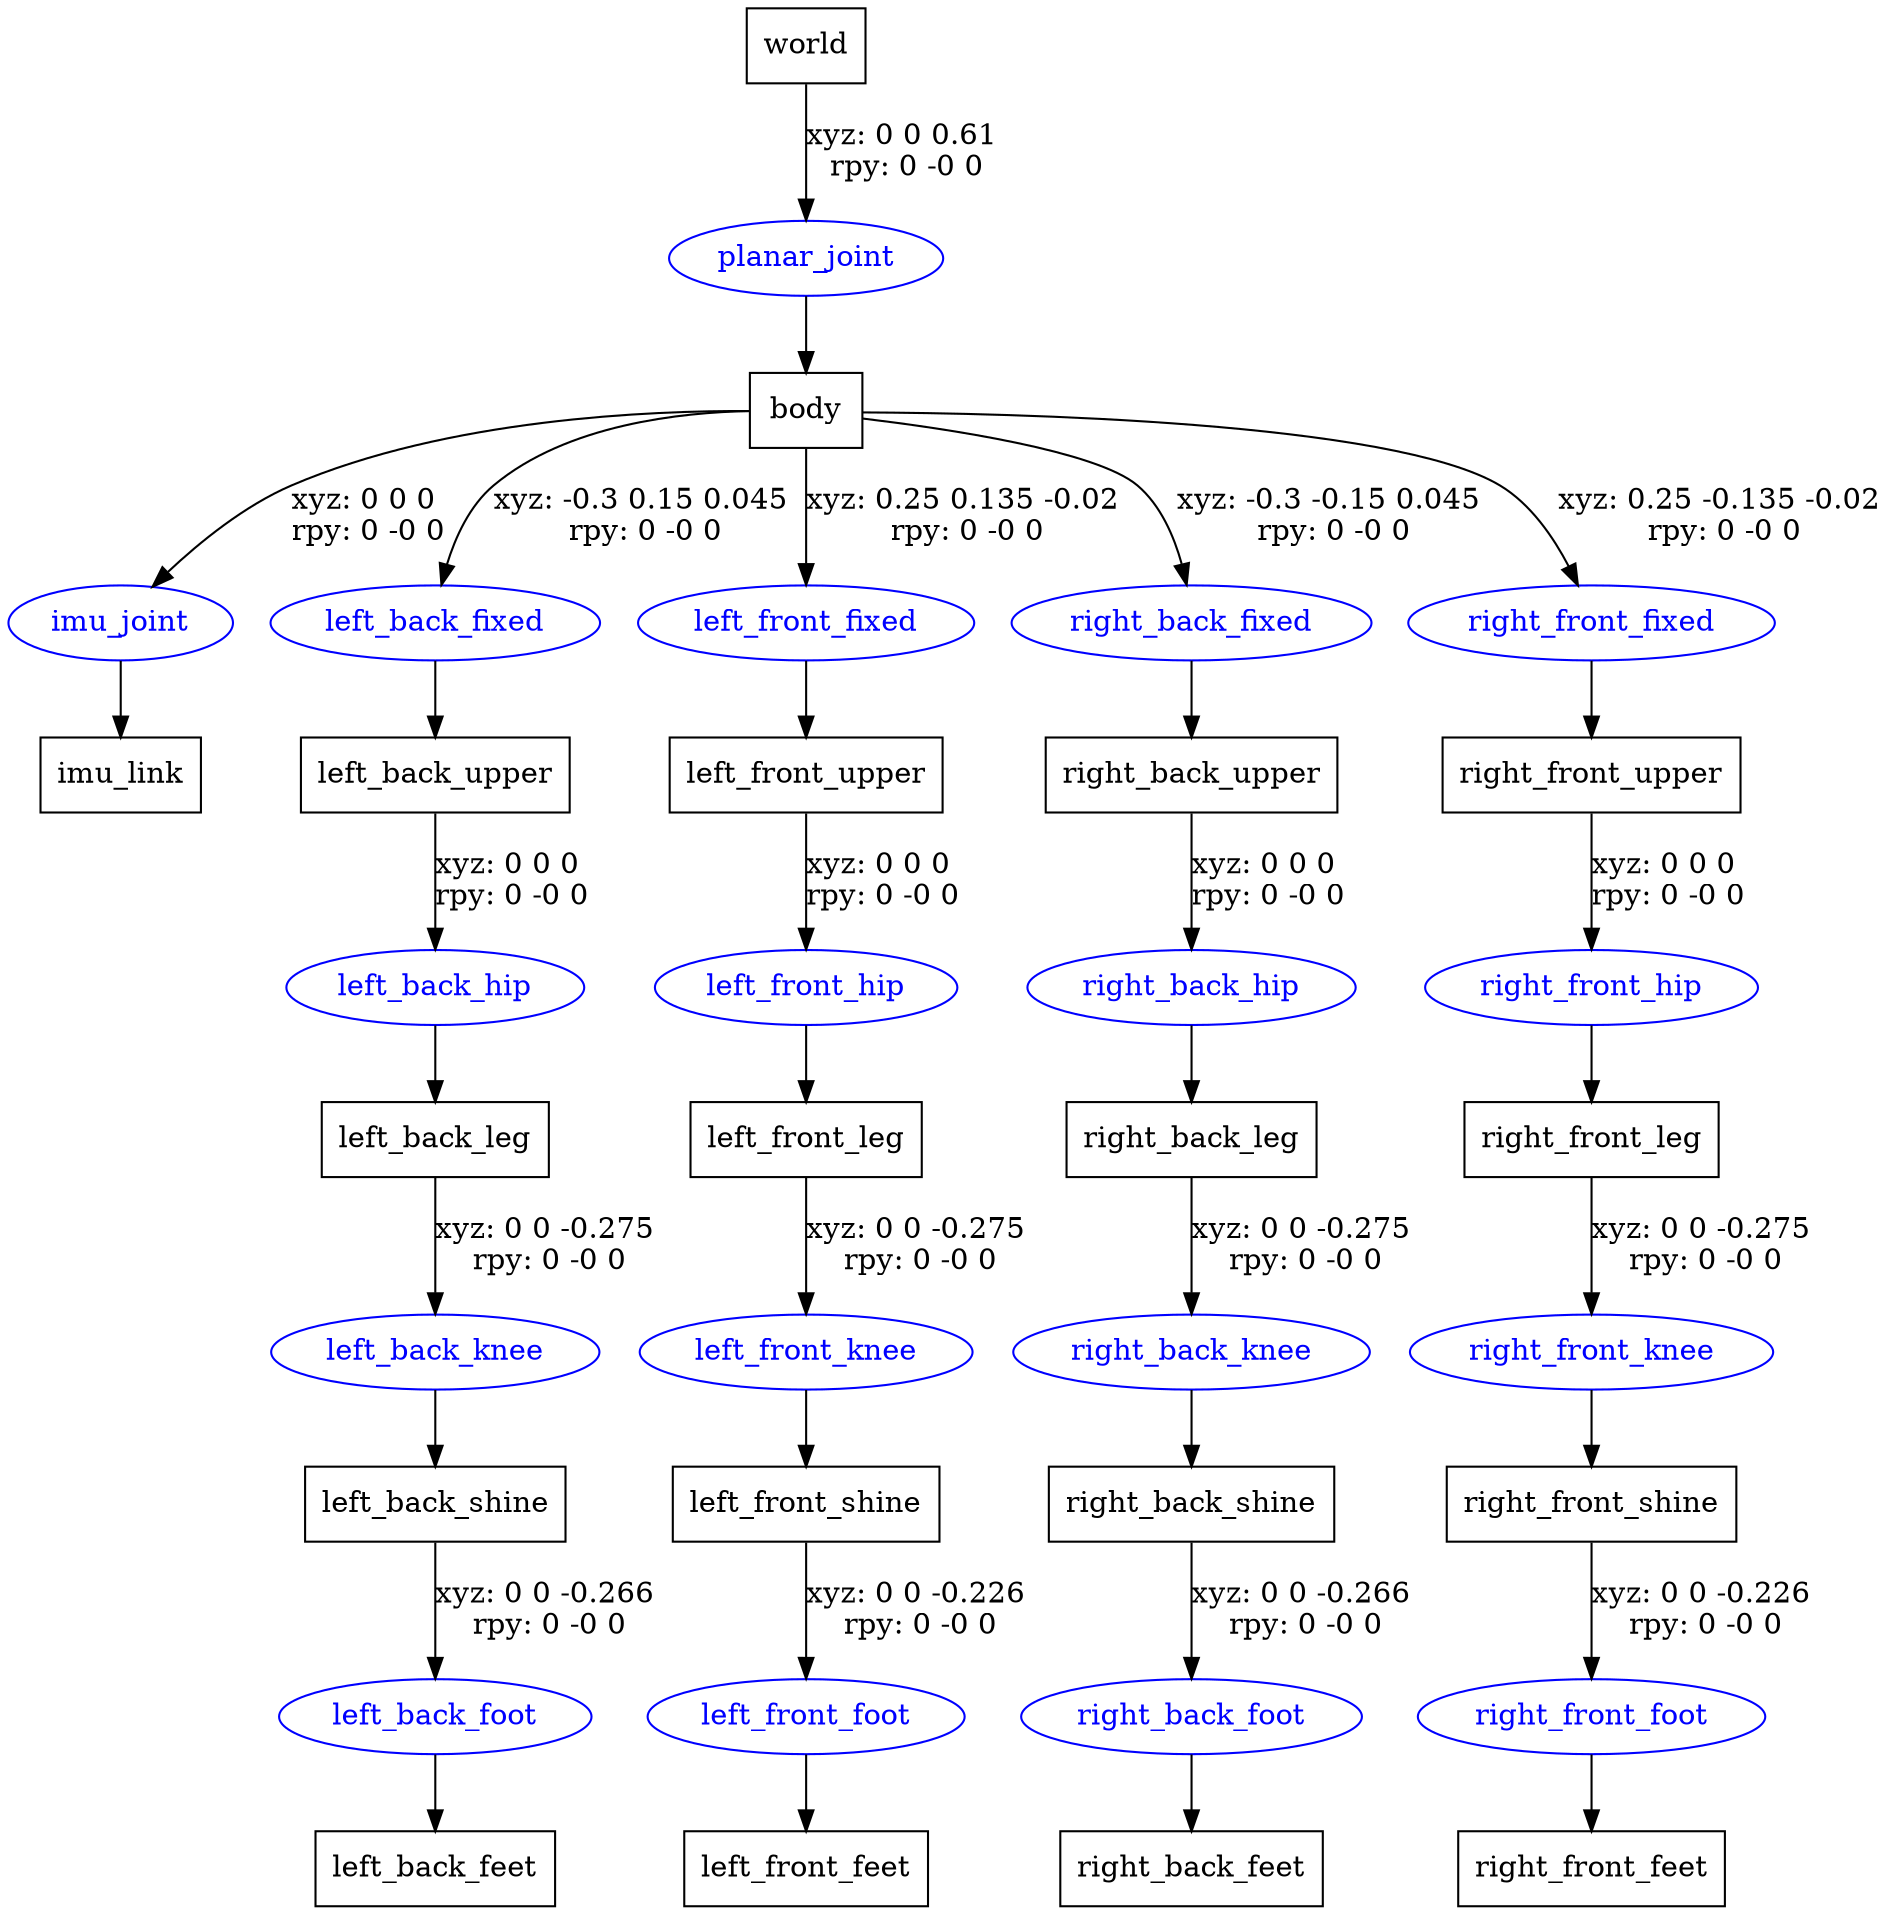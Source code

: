 digraph G {
node [shape=box];
"world" [label="world"];
"body" [label="body"];
"imu_link" [label="imu_link"];
"left_back_upper" [label="left_back_upper"];
"left_back_leg" [label="left_back_leg"];
"left_back_shine" [label="left_back_shine"];
"left_back_feet" [label="left_back_feet"];
"left_front_upper" [label="left_front_upper"];
"left_front_leg" [label="left_front_leg"];
"left_front_shine" [label="left_front_shine"];
"left_front_feet" [label="left_front_feet"];
"right_back_upper" [label="right_back_upper"];
"right_back_leg" [label="right_back_leg"];
"right_back_shine" [label="right_back_shine"];
"right_back_feet" [label="right_back_feet"];
"right_front_upper" [label="right_front_upper"];
"right_front_leg" [label="right_front_leg"];
"right_front_shine" [label="right_front_shine"];
"right_front_feet" [label="right_front_feet"];
node [shape=ellipse, color=blue, fontcolor=blue];
"world" -> "planar_joint" [label="xyz: 0 0 0.61 \nrpy: 0 -0 0"]
"planar_joint" -> "body"
"body" -> "imu_joint" [label="xyz: 0 0 0 \nrpy: 0 -0 0"]
"imu_joint" -> "imu_link"
"body" -> "left_back_fixed" [label="xyz: -0.3 0.15 0.045 \nrpy: 0 -0 0"]
"left_back_fixed" -> "left_back_upper"
"left_back_upper" -> "left_back_hip" [label="xyz: 0 0 0 \nrpy: 0 -0 0"]
"left_back_hip" -> "left_back_leg"
"left_back_leg" -> "left_back_knee" [label="xyz: 0 0 -0.275 \nrpy: 0 -0 0"]
"left_back_knee" -> "left_back_shine"
"left_back_shine" -> "left_back_foot" [label="xyz: 0 0 -0.266 \nrpy: 0 -0 0"]
"left_back_foot" -> "left_back_feet"
"body" -> "left_front_fixed" [label="xyz: 0.25 0.135 -0.02 \nrpy: 0 -0 0"]
"left_front_fixed" -> "left_front_upper"
"left_front_upper" -> "left_front_hip" [label="xyz: 0 0 0 \nrpy: 0 -0 0"]
"left_front_hip" -> "left_front_leg"
"left_front_leg" -> "left_front_knee" [label="xyz: 0 0 -0.275 \nrpy: 0 -0 0"]
"left_front_knee" -> "left_front_shine"
"left_front_shine" -> "left_front_foot" [label="xyz: 0 0 -0.226 \nrpy: 0 -0 0"]
"left_front_foot" -> "left_front_feet"
"body" -> "right_back_fixed" [label="xyz: -0.3 -0.15 0.045 \nrpy: 0 -0 0"]
"right_back_fixed" -> "right_back_upper"
"right_back_upper" -> "right_back_hip" [label="xyz: 0 0 0 \nrpy: 0 -0 0"]
"right_back_hip" -> "right_back_leg"
"right_back_leg" -> "right_back_knee" [label="xyz: 0 0 -0.275 \nrpy: 0 -0 0"]
"right_back_knee" -> "right_back_shine"
"right_back_shine" -> "right_back_foot" [label="xyz: 0 0 -0.266 \nrpy: 0 -0 0"]
"right_back_foot" -> "right_back_feet"
"body" -> "right_front_fixed" [label="xyz: 0.25 -0.135 -0.02 \nrpy: 0 -0 0"]
"right_front_fixed" -> "right_front_upper"
"right_front_upper" -> "right_front_hip" [label="xyz: 0 0 0 \nrpy: 0 -0 0"]
"right_front_hip" -> "right_front_leg"
"right_front_leg" -> "right_front_knee" [label="xyz: 0 0 -0.275 \nrpy: 0 -0 0"]
"right_front_knee" -> "right_front_shine"
"right_front_shine" -> "right_front_foot" [label="xyz: 0 0 -0.226 \nrpy: 0 -0 0"]
"right_front_foot" -> "right_front_feet"
}
